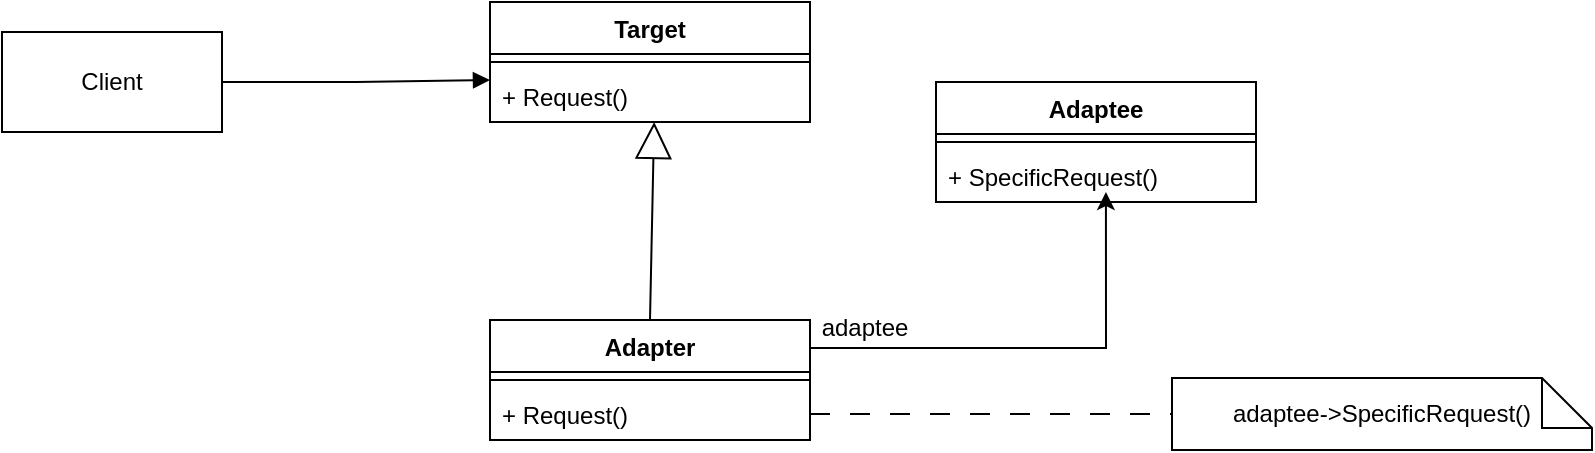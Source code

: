 <mxfile version="26.2.7">
  <diagram name="Page-1" id="JK-UfSwDrHhlK2liLOGU">
    <mxGraphModel dx="931" dy="697" grid="0" gridSize="10" guides="1" tooltips="1" connect="1" arrows="1" fold="1" page="0" pageScale="1" pageWidth="827" pageHeight="1169" math="0" shadow="0">
      <root>
        <mxCell id="0" />
        <mxCell id="1" parent="0" />
        <mxCell id="lH-Vvr3Tfg2A7-83wPpu-1" value="Target" style="swimlane;fontStyle=1;align=center;verticalAlign=top;childLayout=stackLayout;horizontal=1;startSize=26;horizontalStack=0;resizeParent=1;resizeParentMax=0;resizeLast=0;collapsible=1;marginBottom=0;whiteSpace=wrap;html=1;" vertex="1" parent="1">
          <mxGeometry x="299" y="143" width="160" height="60" as="geometry" />
        </mxCell>
        <mxCell id="lH-Vvr3Tfg2A7-83wPpu-3" value="" style="line;strokeWidth=1;fillColor=none;align=left;verticalAlign=middle;spacingTop=-1;spacingLeft=3;spacingRight=3;rotatable=0;labelPosition=right;points=[];portConstraint=eastwest;strokeColor=inherit;" vertex="1" parent="lH-Vvr3Tfg2A7-83wPpu-1">
          <mxGeometry y="26" width="160" height="8" as="geometry" />
        </mxCell>
        <mxCell id="lH-Vvr3Tfg2A7-83wPpu-4" value="+ Request()" style="text;strokeColor=none;fillColor=none;align=left;verticalAlign=top;spacingLeft=4;spacingRight=4;overflow=hidden;rotatable=0;points=[[0,0.5],[1,0.5]];portConstraint=eastwest;whiteSpace=wrap;html=1;" vertex="1" parent="lH-Vvr3Tfg2A7-83wPpu-1">
          <mxGeometry y="34" width="160" height="26" as="geometry" />
        </mxCell>
        <mxCell id="lH-Vvr3Tfg2A7-83wPpu-5" value="Client" style="html=1;whiteSpace=wrap;" vertex="1" parent="1">
          <mxGeometry x="55" y="158" width="110" height="50" as="geometry" />
        </mxCell>
        <mxCell id="lH-Vvr3Tfg2A7-83wPpu-6" value="" style="endArrow=block;endFill=1;html=1;edgeStyle=orthogonalEdgeStyle;align=left;verticalAlign=top;rounded=0;" edge="1" parent="1" source="lH-Vvr3Tfg2A7-83wPpu-5">
          <mxGeometry x="-1" relative="1" as="geometry">
            <mxPoint x="79" y="180" as="sourcePoint" />
            <mxPoint x="299" y="182" as="targetPoint" />
          </mxGeometry>
        </mxCell>
        <mxCell id="lH-Vvr3Tfg2A7-83wPpu-8" value="Adapter" style="swimlane;fontStyle=1;align=center;verticalAlign=top;childLayout=stackLayout;horizontal=1;startSize=26;horizontalStack=0;resizeParent=1;resizeParentMax=0;resizeLast=0;collapsible=1;marginBottom=0;whiteSpace=wrap;html=1;" vertex="1" parent="1">
          <mxGeometry x="299" y="302" width="160" height="60" as="geometry" />
        </mxCell>
        <mxCell id="lH-Vvr3Tfg2A7-83wPpu-9" value="" style="line;strokeWidth=1;fillColor=none;align=left;verticalAlign=middle;spacingTop=-1;spacingLeft=3;spacingRight=3;rotatable=0;labelPosition=right;points=[];portConstraint=eastwest;strokeColor=inherit;" vertex="1" parent="lH-Vvr3Tfg2A7-83wPpu-8">
          <mxGeometry y="26" width="160" height="8" as="geometry" />
        </mxCell>
        <mxCell id="lH-Vvr3Tfg2A7-83wPpu-10" value="+ Request()" style="text;strokeColor=none;fillColor=none;align=left;verticalAlign=top;spacingLeft=4;spacingRight=4;overflow=hidden;rotatable=0;points=[[0,0.5],[1,0.5]];portConstraint=eastwest;whiteSpace=wrap;html=1;" vertex="1" parent="lH-Vvr3Tfg2A7-83wPpu-8">
          <mxGeometry y="34" width="160" height="26" as="geometry" />
        </mxCell>
        <mxCell id="lH-Vvr3Tfg2A7-83wPpu-12" value="" style="endArrow=block;endSize=16;endFill=0;html=1;rounded=0;exitX=0.5;exitY=0;exitDx=0;exitDy=0;entryX=0.513;entryY=1;entryDx=0;entryDy=0;entryPerimeter=0;" edge="1" parent="1" source="lH-Vvr3Tfg2A7-83wPpu-8" target="lH-Vvr3Tfg2A7-83wPpu-4">
          <mxGeometry width="160" relative="1" as="geometry">
            <mxPoint x="142" y="410" as="sourcePoint" />
            <mxPoint x="302" y="410" as="targetPoint" />
          </mxGeometry>
        </mxCell>
        <mxCell id="lH-Vvr3Tfg2A7-83wPpu-13" value="Adaptee" style="swimlane;fontStyle=1;align=center;verticalAlign=top;childLayout=stackLayout;horizontal=1;startSize=26;horizontalStack=0;resizeParent=1;resizeParentMax=0;resizeLast=0;collapsible=1;marginBottom=0;whiteSpace=wrap;html=1;" vertex="1" parent="1">
          <mxGeometry x="522" y="183" width="160" height="60" as="geometry" />
        </mxCell>
        <mxCell id="lH-Vvr3Tfg2A7-83wPpu-14" value="" style="line;strokeWidth=1;fillColor=none;align=left;verticalAlign=middle;spacingTop=-1;spacingLeft=3;spacingRight=3;rotatable=0;labelPosition=right;points=[];portConstraint=eastwest;strokeColor=inherit;" vertex="1" parent="lH-Vvr3Tfg2A7-83wPpu-13">
          <mxGeometry y="26" width="160" height="8" as="geometry" />
        </mxCell>
        <mxCell id="lH-Vvr3Tfg2A7-83wPpu-15" value="+ SpecificRequest()" style="text;strokeColor=none;fillColor=none;align=left;verticalAlign=top;spacingLeft=4;spacingRight=4;overflow=hidden;rotatable=0;points=[[0,0.5],[1,0.5]];portConstraint=eastwest;whiteSpace=wrap;html=1;" vertex="1" parent="lH-Vvr3Tfg2A7-83wPpu-13">
          <mxGeometry y="34" width="160" height="26" as="geometry" />
        </mxCell>
        <mxCell id="lH-Vvr3Tfg2A7-83wPpu-22" style="edgeStyle=orthogonalEdgeStyle;rounded=0;orthogonalLoop=1;jettySize=auto;html=1;entryX=0.531;entryY=1;entryDx=0;entryDy=0;entryPerimeter=0;" edge="1" parent="1">
          <mxGeometry relative="1" as="geometry">
            <mxPoint x="459" y="316" as="sourcePoint" />
            <mxPoint x="606.96" y="238" as="targetPoint" />
            <Array as="points">
              <mxPoint x="607" y="316" />
            </Array>
          </mxGeometry>
        </mxCell>
        <mxCell id="lH-Vvr3Tfg2A7-83wPpu-23" value="adaptee" style="text;html=1;align=center;verticalAlign=middle;resizable=0;points=[];autosize=1;strokeColor=none;fillColor=none;" vertex="1" parent="1">
          <mxGeometry x="455" y="293" width="61" height="26" as="geometry" />
        </mxCell>
        <mxCell id="lH-Vvr3Tfg2A7-83wPpu-24" value="adaptee-&amp;gt;SpecificRequest()" style="shape=note2;boundedLbl=1;whiteSpace=wrap;html=1;size=25;verticalAlign=middle;align=center;labelPosition=center;verticalLabelPosition=middle;" vertex="1" parent="1">
          <mxGeometry x="640" y="331" width="210" height="36" as="geometry" />
        </mxCell>
        <mxCell id="lH-Vvr3Tfg2A7-83wPpu-25" value="" style="endArrow=none;startArrow=none;endFill=0;startFill=0;endSize=8;html=1;verticalAlign=bottom;dashed=1;labelBackgroundColor=none;dashPattern=10 10;rounded=0;exitX=1;exitY=0.5;exitDx=0;exitDy=0;entryX=0;entryY=0.5;entryDx=0;entryDy=0;entryPerimeter=0;" edge="1" parent="1" source="lH-Vvr3Tfg2A7-83wPpu-10" target="lH-Vvr3Tfg2A7-83wPpu-24">
          <mxGeometry width="160" relative="1" as="geometry">
            <mxPoint x="589" y="417" as="sourcePoint" />
            <mxPoint x="749" y="417" as="targetPoint" />
          </mxGeometry>
        </mxCell>
      </root>
    </mxGraphModel>
  </diagram>
</mxfile>
